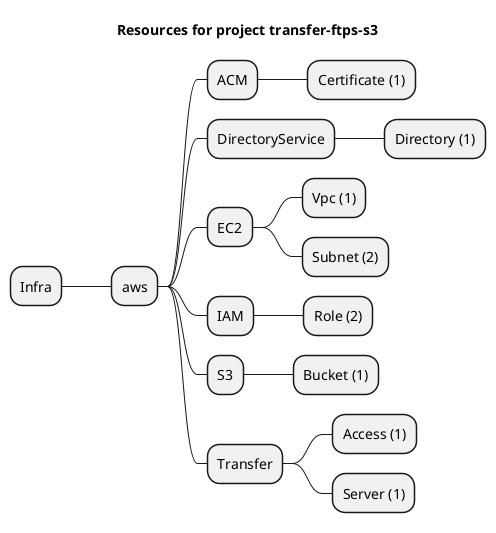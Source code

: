 @startmindmap
title Resources for project transfer-ftps-s3
skinparam monochrome true
+ Infra
++ aws
+++ ACM
++++ Certificate (1)
+++ DirectoryService
++++ Directory (1)
+++ EC2
++++ Vpc (1)
++++ Subnet (2)
+++ IAM
++++ Role (2)
+++ S3
++++ Bucket (1)
+++ Transfer
++++ Access (1)
++++ Server (1)
@endmindmap